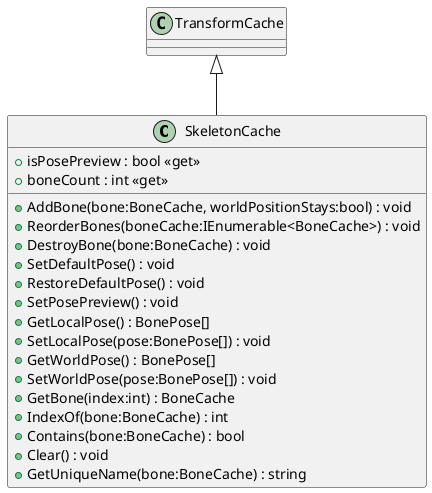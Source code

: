 @startuml
class SkeletonCache {
    + isPosePreview : bool <<get>>
    + boneCount : int <<get>>
    + AddBone(bone:BoneCache, worldPositionStays:bool) : void
    + ReorderBones(boneCache:IEnumerable<BoneCache>) : void
    + DestroyBone(bone:BoneCache) : void
    + SetDefaultPose() : void
    + RestoreDefaultPose() : void
    + SetPosePreview() : void
    + GetLocalPose() : BonePose[]
    + SetLocalPose(pose:BonePose[]) : void
    + GetWorldPose() : BonePose[]
    + SetWorldPose(pose:BonePose[]) : void
    + GetBone(index:int) : BoneCache
    + IndexOf(bone:BoneCache) : int
    + Contains(bone:BoneCache) : bool
    + Clear() : void
    + GetUniqueName(bone:BoneCache) : string
}
TransformCache <|-- SkeletonCache
@enduml
